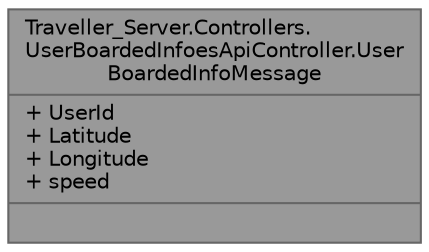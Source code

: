digraph "Traveller_Server.Controllers.UserBoardedInfoesApiController.UserBoardedInfoMessage"
{
 // LATEX_PDF_SIZE
  bgcolor="transparent";
  edge [fontname=Helvetica,fontsize=10,labelfontname=Helvetica,labelfontsize=10];
  node [fontname=Helvetica,fontsize=10,shape=box,height=0.2,width=0.4];
  Node1 [shape=record,label="{Traveller_Server.Controllers.\lUserBoardedInfoesApiController.User\lBoardedInfoMessage\n|+ UserId\l+ Latitude\l+ Longitude\l+ speed\l|}",height=0.2,width=0.4,color="gray40", fillcolor="grey60", style="filled", fontcolor="black",tooltip=" "];
}
